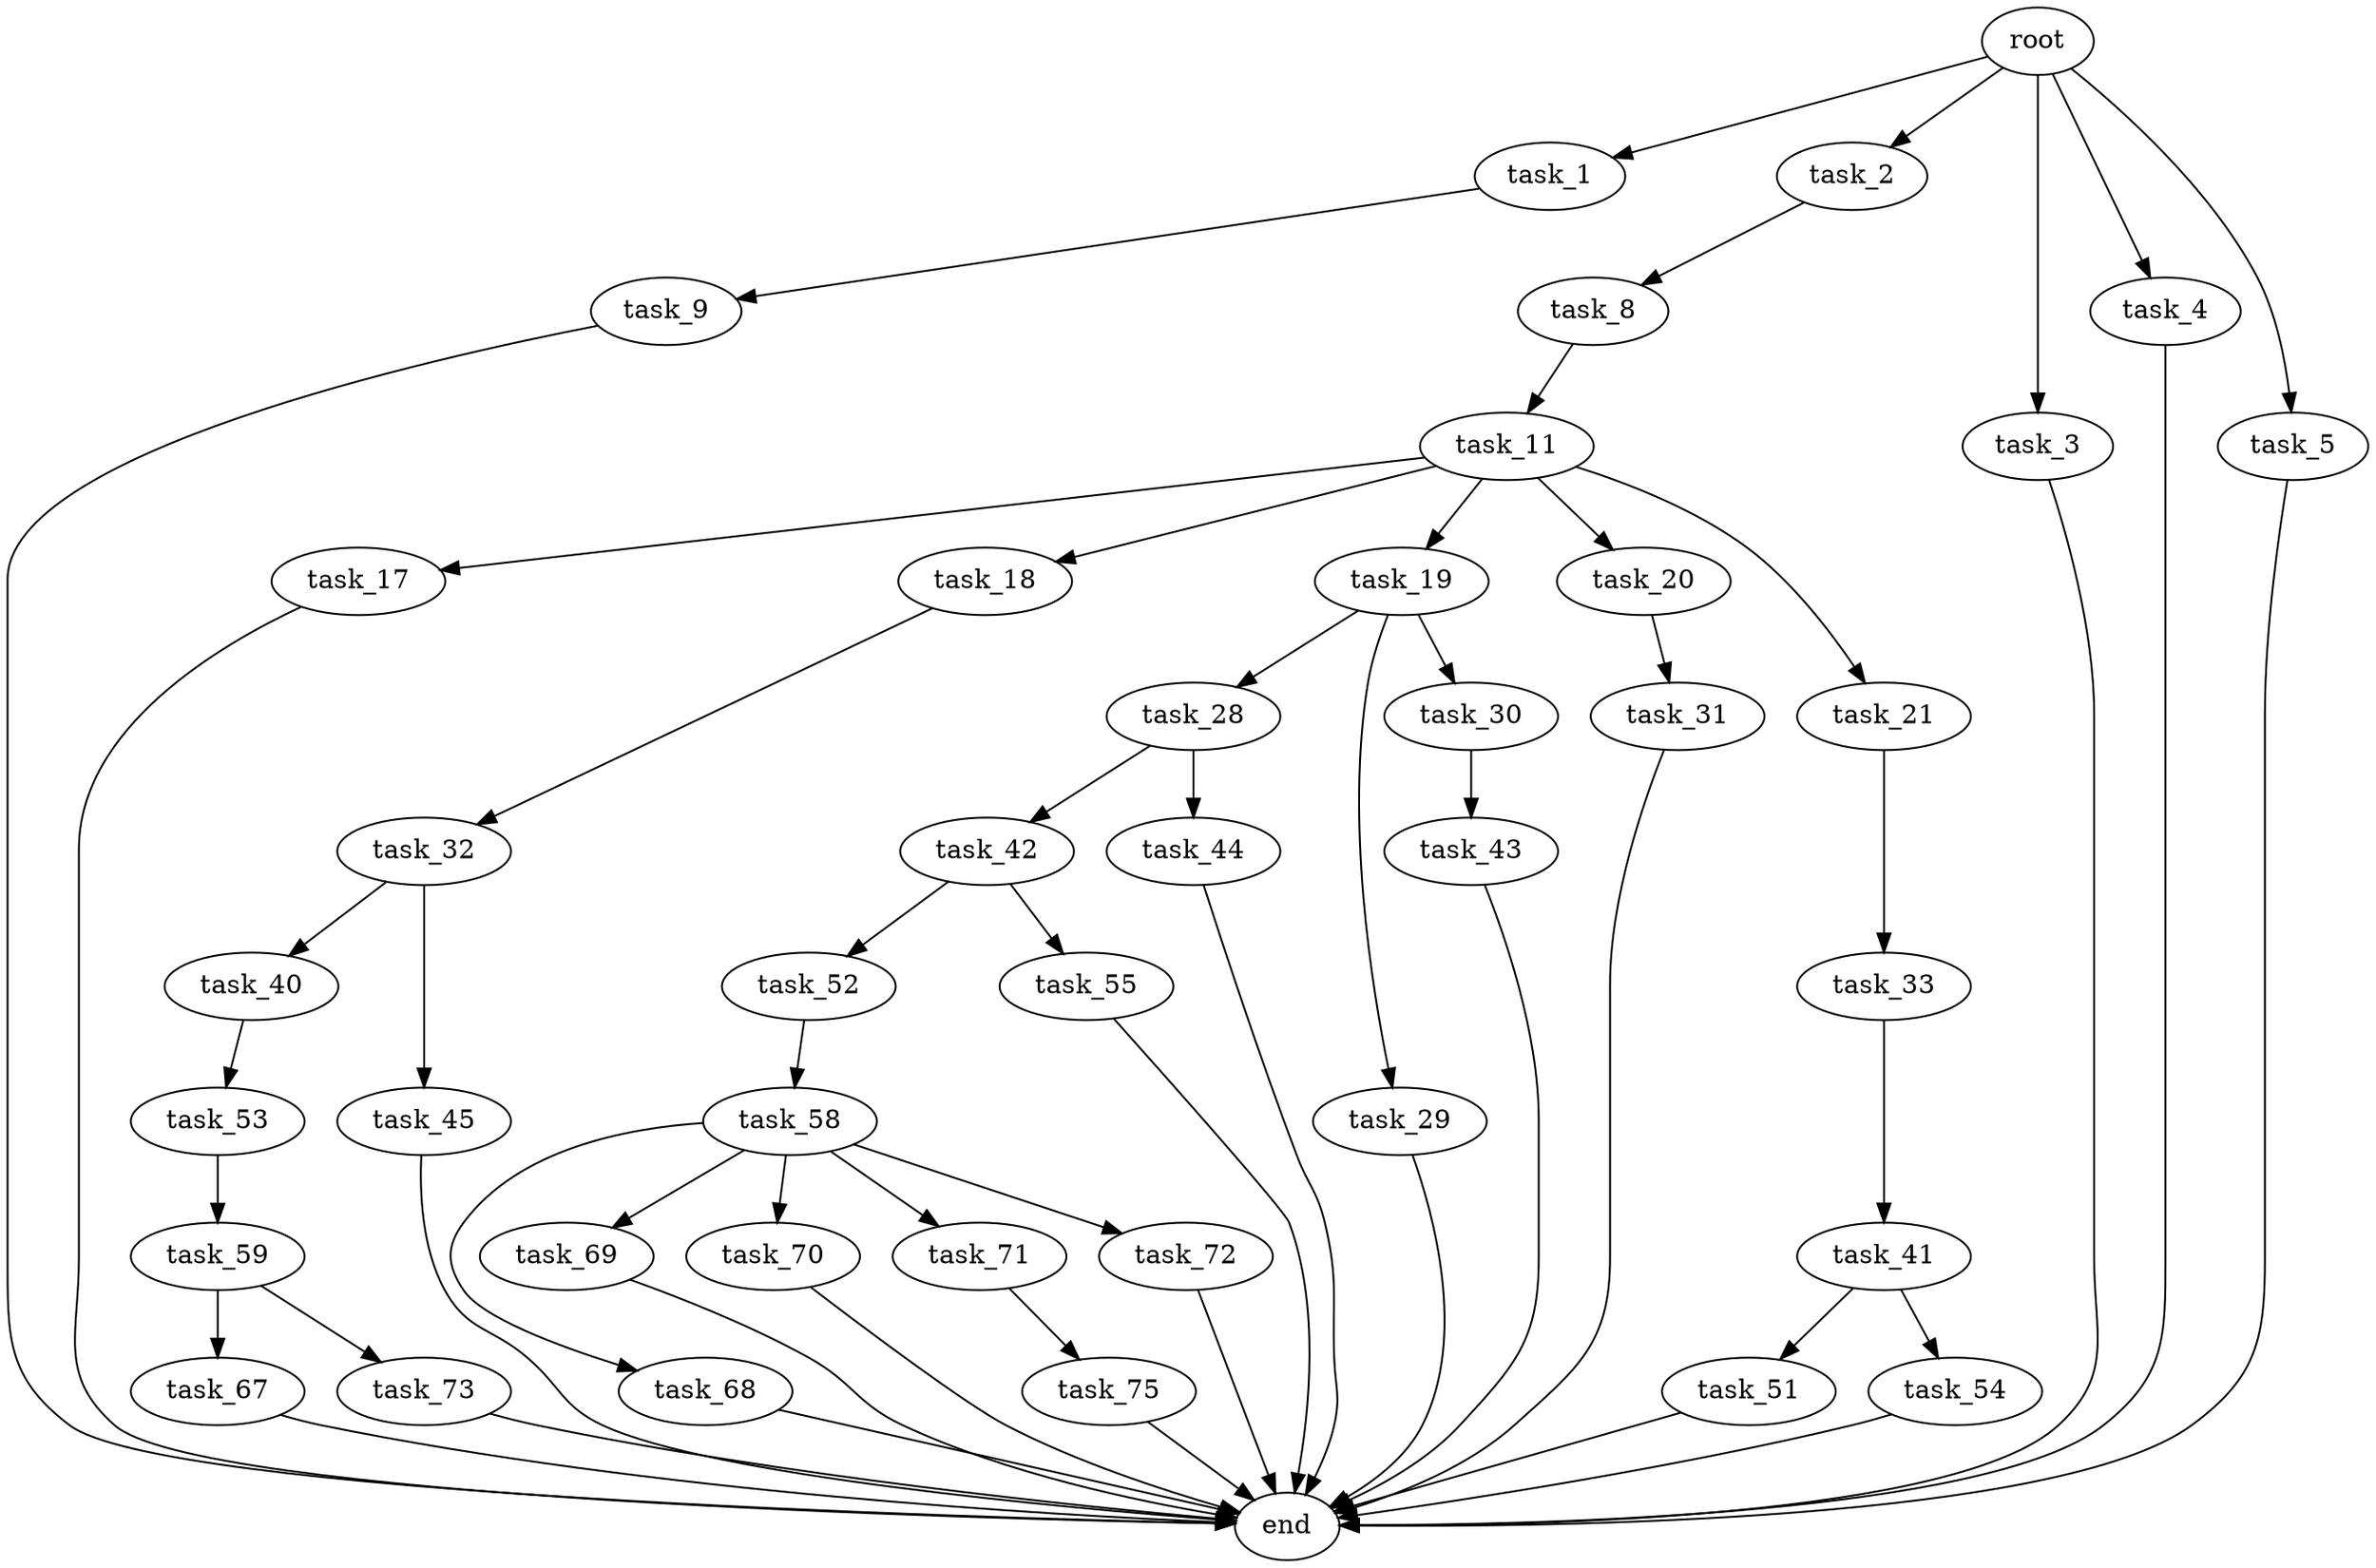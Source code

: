 digraph G {
  root [size="0.000000"];
  task_1 [size="68719476736.000000"];
  task_2 [size="173382476428.000000"];
  task_3 [size="21421207133.000000"];
  task_4 [size="368293445632.000000"];
  task_5 [size="68719476736.000000"];
  task_8 [size="7336581137.000000"];
  task_9 [size="549755813888.000000"];
  task_11 [size="2788114254.000000"];
  task_17 [size="4665491402.000000"];
  task_18 [size="2124042526.000000"];
  task_19 [size="782757789696.000000"];
  task_20 [size="782165393985.000000"];
  task_21 [size="237249947127.000000"];
  task_28 [size="28991029248.000000"];
  task_29 [size="312050447614.000000"];
  task_30 [size="271243475.000000"];
  task_31 [size="141650848988.000000"];
  task_32 [size="275211526333.000000"];
  task_33 [size="134217728000.000000"];
  task_40 [size="251210682407.000000"];
  task_41 [size="1214327223.000000"];
  task_42 [size="782757789696.000000"];
  task_43 [size="68719476736.000000"];
  task_44 [size="13781094038.000000"];
  task_45 [size="1127321825137.000000"];
  task_51 [size="10058779300.000000"];
  task_52 [size="68719476736.000000"];
  task_53 [size="21065074586.000000"];
  task_54 [size="231928233984.000000"];
  task_55 [size="134217728000.000000"];
  task_58 [size="3382186316.000000"];
  task_59 [size="114625280914.000000"];
  task_67 [size="38807848199.000000"];
  task_68 [size="25117197522.000000"];
  task_69 [size="231928233984.000000"];
  task_70 [size="134217728000.000000"];
  task_71 [size="239298605637.000000"];
  task_72 [size="265123168035.000000"];
  task_73 [size="191424275314.000000"];
  task_75 [size="2120634462.000000"];
  end [size="0.000000"];

  root -> task_1 [size="1.000000"];
  root -> task_2 [size="1.000000"];
  root -> task_3 [size="1.000000"];
  root -> task_4 [size="1.000000"];
  root -> task_5 [size="1.000000"];
  task_1 -> task_9 [size="134217728.000000"];
  task_2 -> task_8 [size="134217728.000000"];
  task_3 -> end [size="1.000000"];
  task_4 -> end [size="1.000000"];
  task_5 -> end [size="1.000000"];
  task_8 -> task_11 [size="209715200.000000"];
  task_9 -> end [size="1.000000"];
  task_11 -> task_17 [size="134217728.000000"];
  task_11 -> task_18 [size="134217728.000000"];
  task_11 -> task_19 [size="134217728.000000"];
  task_11 -> task_20 [size="134217728.000000"];
  task_11 -> task_21 [size="134217728.000000"];
  task_17 -> end [size="1.000000"];
  task_18 -> task_32 [size="134217728.000000"];
  task_19 -> task_28 [size="679477248.000000"];
  task_19 -> task_29 [size="679477248.000000"];
  task_19 -> task_30 [size="679477248.000000"];
  task_20 -> task_31 [size="838860800.000000"];
  task_21 -> task_33 [size="209715200.000000"];
  task_28 -> task_42 [size="75497472.000000"];
  task_28 -> task_44 [size="75497472.000000"];
  task_29 -> end [size="1.000000"];
  task_30 -> task_43 [size="33554432.000000"];
  task_31 -> end [size="1.000000"];
  task_32 -> task_40 [size="209715200.000000"];
  task_32 -> task_45 [size="209715200.000000"];
  task_33 -> task_41 [size="209715200.000000"];
  task_40 -> task_53 [size="536870912.000000"];
  task_41 -> task_51 [size="33554432.000000"];
  task_41 -> task_54 [size="33554432.000000"];
  task_42 -> task_52 [size="679477248.000000"];
  task_42 -> task_55 [size="679477248.000000"];
  task_43 -> end [size="1.000000"];
  task_44 -> end [size="1.000000"];
  task_45 -> end [size="1.000000"];
  task_51 -> end [size="1.000000"];
  task_52 -> task_58 [size="134217728.000000"];
  task_53 -> task_59 [size="75497472.000000"];
  task_54 -> end [size="1.000000"];
  task_55 -> end [size="1.000000"];
  task_58 -> task_68 [size="75497472.000000"];
  task_58 -> task_69 [size="75497472.000000"];
  task_58 -> task_70 [size="75497472.000000"];
  task_58 -> task_71 [size="75497472.000000"];
  task_58 -> task_72 [size="75497472.000000"];
  task_59 -> task_67 [size="209715200.000000"];
  task_59 -> task_73 [size="209715200.000000"];
  task_67 -> end [size="1.000000"];
  task_68 -> end [size="1.000000"];
  task_69 -> end [size="1.000000"];
  task_70 -> end [size="1.000000"];
  task_71 -> task_75 [size="209715200.000000"];
  task_72 -> end [size="1.000000"];
  task_73 -> end [size="1.000000"];
  task_75 -> end [size="1.000000"];
}
